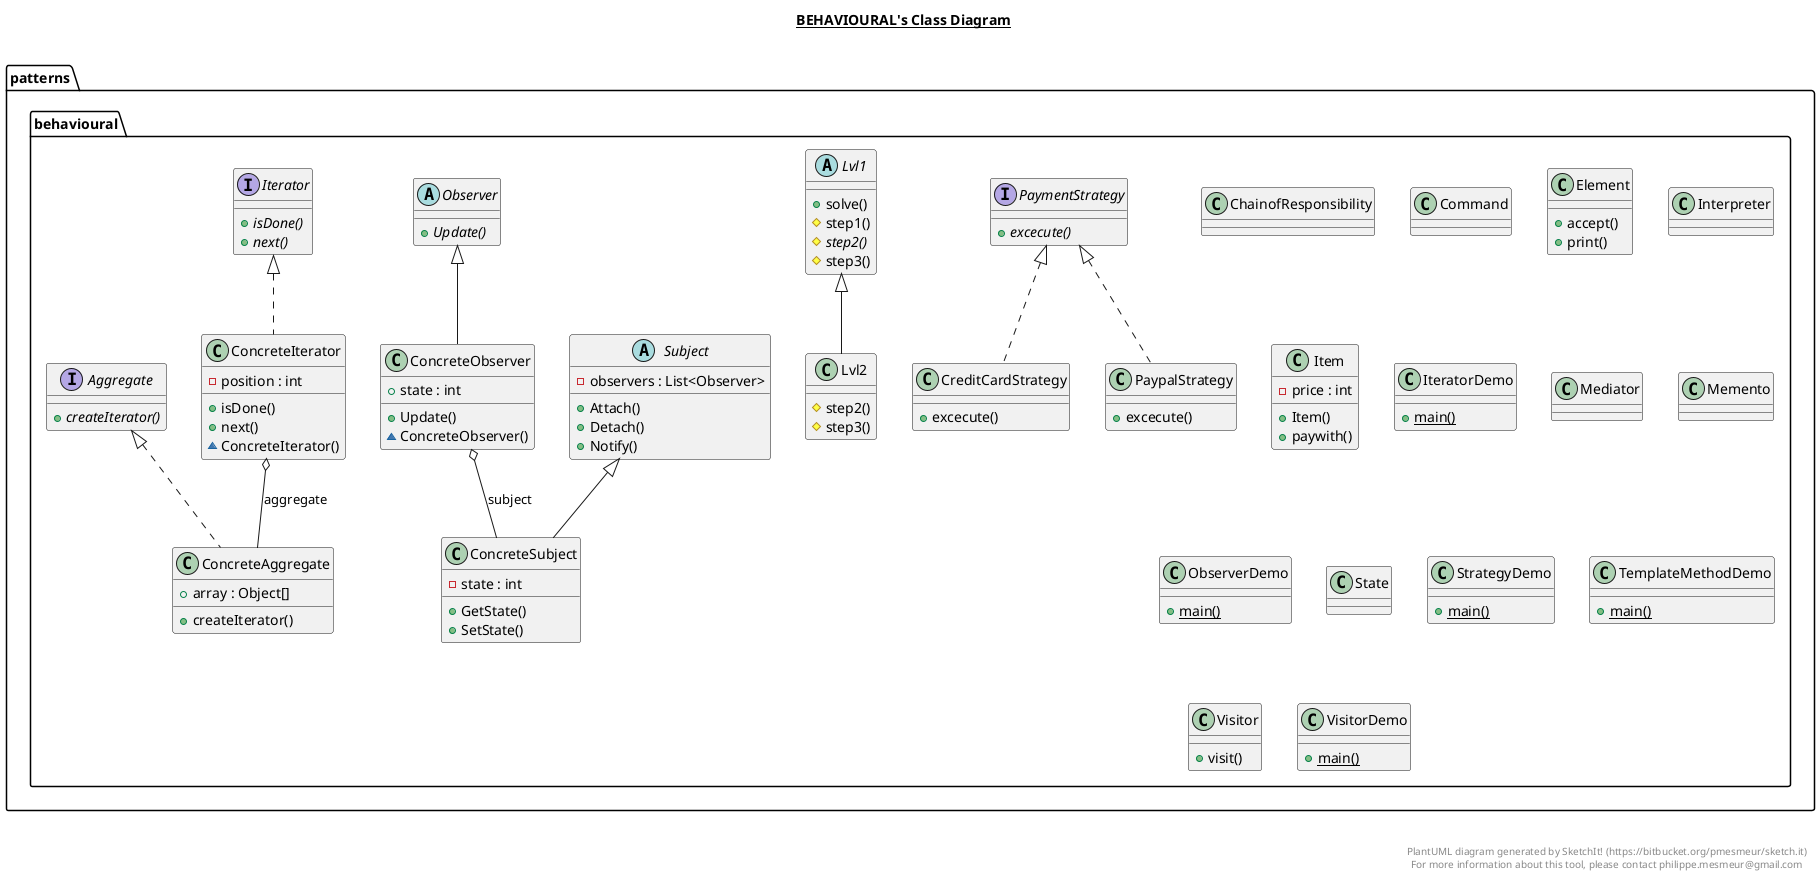 @startuml

title __BEHAVIOURAL's Class Diagram__\n

  namespace patterns.behavioural {
    interface patterns.behavioural.Aggregate {
        {abstract} + createIterator()
    }
  }
  

  namespace patterns.behavioural {
    class patterns.behavioural.ChainofResponsibility {
    }
  }
  

  namespace patterns.behavioural {
    class patterns.behavioural.Command {
    }
  }
  

  namespace patterns.behavioural {
    class patterns.behavioural.ConcreteAggregate {
        + array : Object[]
        + createIterator()
    }
  }
  

  namespace patterns.behavioural {
    class patterns.behavioural.ConcreteIterator {
        - position : int
        + isDone()
        + next()
        ~ ConcreteIterator()
    }
  }
  

  namespace patterns.behavioural {
    class patterns.behavioural.ConcreteObserver {
        + state : int
        + Update()
        ~ ConcreteObserver()
    }
  }
  

  namespace patterns.behavioural {
    class patterns.behavioural.ConcreteSubject {
        - state : int
        + GetState()
        + SetState()
    }
  }
  

  namespace patterns.behavioural {
    class patterns.behavioural.CreditCardStrategy {
        + excecute()
    }
  }
  

  namespace patterns.behavioural {
    class patterns.behavioural.Element {
        + accept()
        + print()
    }
  }
  

  namespace patterns.behavioural {
    class patterns.behavioural.Interpreter {
    }
  }
  

  namespace patterns.behavioural {
    class patterns.behavioural.Item {
        - price : int
        + Item()
        + paywith()
    }
  }
  

  namespace patterns.behavioural {
    interface patterns.behavioural.Iterator {
        {abstract} + isDone()
        {abstract} + next()
    }
  }
  

  namespace patterns.behavioural {
    class patterns.behavioural.IteratorDemo {
        {static} + main()
    }
  }
  

  namespace patterns.behavioural {
    abstract class patterns.behavioural.Lvl1 {
        + solve()
        # step1()
        {abstract} # step2()
        # step3()
    }
  }
  

  namespace patterns.behavioural {
    class patterns.behavioural.Lvl2 {
        # step2()
        # step3()
    }
  }
  

  namespace patterns.behavioural {
    class patterns.behavioural.Mediator {
    }
  }
  

  namespace patterns.behavioural {
    class patterns.behavioural.Memento {
    }
  }
  

  namespace patterns.behavioural {
    abstract class patterns.behavioural.Observer {
        {abstract} + Update()
    }
  }
  

  namespace patterns.behavioural {
    class patterns.behavioural.ObserverDemo {
        {static} + main()
    }
  }
  

  namespace patterns.behavioural {
    interface patterns.behavioural.PaymentStrategy {
        {abstract} + excecute()
    }
  }
  

  namespace patterns.behavioural {
    class patterns.behavioural.PaypalStrategy {
        + excecute()
    }
  }
  

  namespace patterns.behavioural {
    class patterns.behavioural.State {
    }
  }
  

  namespace patterns.behavioural {
    class patterns.behavioural.StrategyDemo {
        {static} + main()
    }
  }
  

  namespace patterns.behavioural {
    abstract class patterns.behavioural.Subject {
        - observers : List<Observer>
        + Attach()
        + Detach()
        + Notify()
    }
  }
  

  namespace patterns.behavioural {
    class patterns.behavioural.TemplateMethodDemo {
        {static} + main()
    }
  }
  

  namespace patterns.behavioural {
    class patterns.behavioural.Visitor {
        + visit()
    }
  }
  

  namespace patterns.behavioural {
    class patterns.behavioural.VisitorDemo {
        {static} + main()
    }
  }
  

  patterns.behavioural.ConcreteAggregate .up.|> patterns.behavioural.Aggregate
  patterns.behavioural.ConcreteIterator .up.|> patterns.behavioural.Iterator
  patterns.behavioural.ConcreteIterator o-- patterns.behavioural.ConcreteAggregate : aggregate
  patterns.behavioural.ConcreteObserver -up-|> patterns.behavioural.Observer
  patterns.behavioural.ConcreteObserver o-- patterns.behavioural.ConcreteSubject : subject
  patterns.behavioural.ConcreteSubject -up-|> patterns.behavioural.Subject
  patterns.behavioural.CreditCardStrategy .up.|> patterns.behavioural.PaymentStrategy
  patterns.behavioural.Lvl2 -up-|> patterns.behavioural.Lvl1
  patterns.behavioural.PaypalStrategy .up.|> patterns.behavioural.PaymentStrategy


right footer


PlantUML diagram generated by SketchIt! (https://bitbucket.org/pmesmeur/sketch.it)
For more information about this tool, please contact philippe.mesmeur@gmail.com
endfooter

@enduml
